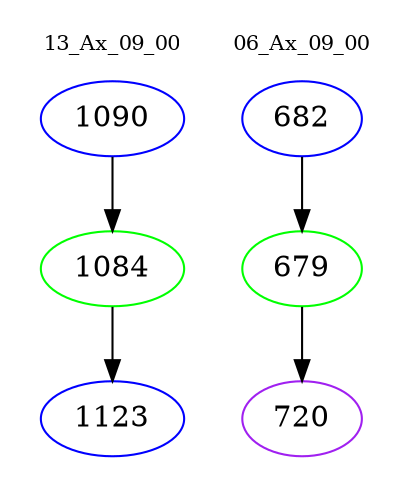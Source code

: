 digraph{
subgraph cluster_0 {
color = white
label = "13_Ax_09_00";
fontsize=10;
T0_1090 [label="1090", color="blue"]
T0_1090 -> T0_1084 [color="black"]
T0_1084 [label="1084", color="green"]
T0_1084 -> T0_1123 [color="black"]
T0_1123 [label="1123", color="blue"]
}
subgraph cluster_1 {
color = white
label = "06_Ax_09_00";
fontsize=10;
T1_682 [label="682", color="blue"]
T1_682 -> T1_679 [color="black"]
T1_679 [label="679", color="green"]
T1_679 -> T1_720 [color="black"]
T1_720 [label="720", color="purple"]
}
}
